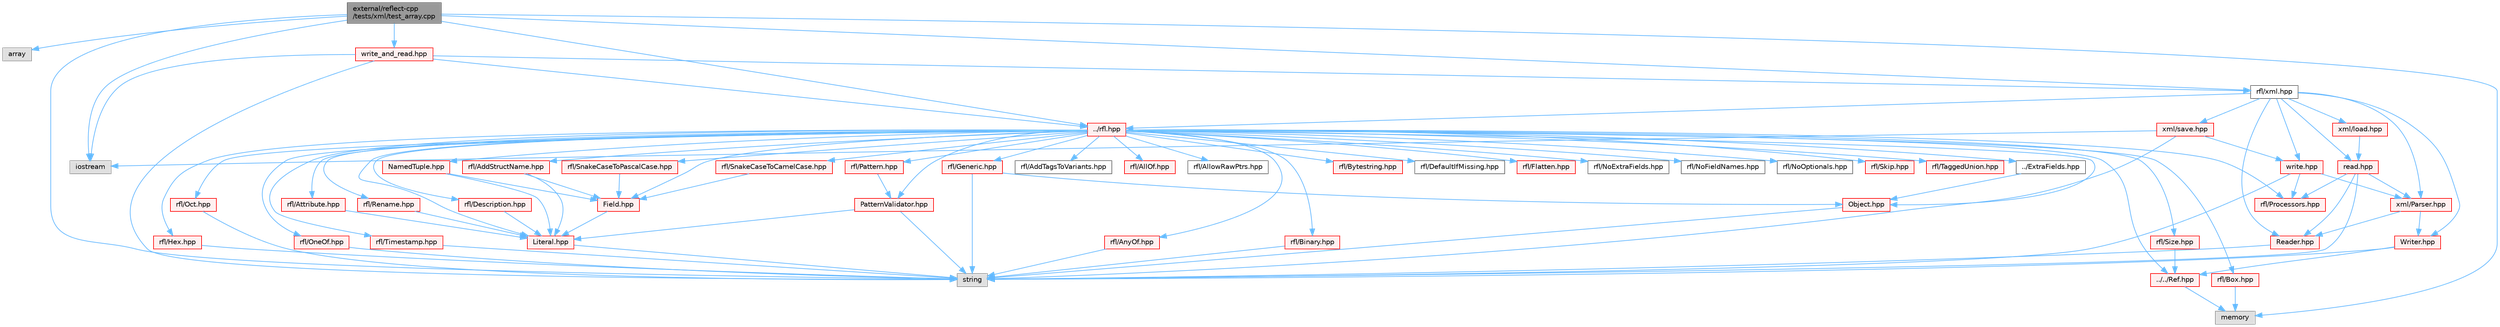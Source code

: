 digraph "external/reflect-cpp/tests/xml/test_array.cpp"
{
 // LATEX_PDF_SIZE
  bgcolor="transparent";
  edge [fontname=Helvetica,fontsize=10,labelfontname=Helvetica,labelfontsize=10];
  node [fontname=Helvetica,fontsize=10,shape=box,height=0.2,width=0.4];
  Node1 [id="Node000001",label="external/reflect-cpp\l/tests/xml/test_array.cpp",height=0.2,width=0.4,color="gray40", fillcolor="grey60", style="filled", fontcolor="black",tooltip=" "];
  Node1 -> Node2 [id="edge98_Node000001_Node000002",color="steelblue1",style="solid",tooltip=" "];
  Node2 [id="Node000002",label="array",height=0.2,width=0.4,color="grey60", fillcolor="#E0E0E0", style="filled",tooltip=" "];
  Node1 -> Node3 [id="edge99_Node000001_Node000003",color="steelblue1",style="solid",tooltip=" "];
  Node3 [id="Node000003",label="iostream",height=0.2,width=0.4,color="grey60", fillcolor="#E0E0E0", style="filled",tooltip=" "];
  Node1 -> Node4 [id="edge100_Node000001_Node000004",color="steelblue1",style="solid",tooltip=" "];
  Node4 [id="Node000004",label="memory",height=0.2,width=0.4,color="grey60", fillcolor="#E0E0E0", style="filled",tooltip=" "];
  Node1 -> Node5 [id="edge101_Node000001_Node000005",color="steelblue1",style="solid",tooltip=" "];
  Node5 [id="Node000005",label="rfl/xml.hpp",height=0.2,width=0.4,color="grey40", fillcolor="white", style="filled",URL="$xml_8hpp.html",tooltip=" "];
  Node5 -> Node6 [id="edge102_Node000005_Node000006",color="steelblue1",style="solid",tooltip=" "];
  Node6 [id="Node000006",label="../rfl.hpp",height=0.2,width=0.4,color="red", fillcolor="#FFF0F0", style="filled",URL="$rfl_8hpp.html",tooltip=" "];
  Node6 -> Node7 [id="edge103_Node000006_Node000007",color="steelblue1",style="solid",tooltip=" "];
  Node7 [id="Node000007",label="rfl/AddStructName.hpp",height=0.2,width=0.4,color="red", fillcolor="#FFF0F0", style="filled",URL="$_add_struct_name_8hpp.html",tooltip=" "];
  Node7 -> Node9 [id="edge104_Node000007_Node000009",color="steelblue1",style="solid",tooltip=" "];
  Node9 [id="Node000009",label="Field.hpp",height=0.2,width=0.4,color="red", fillcolor="#FFF0F0", style="filled",URL="$_field_8hpp.html",tooltip=" "];
  Node9 -> Node14 [id="edge105_Node000009_Node000014",color="steelblue1",style="solid",tooltip=" "];
  Node14 [id="Node000014",label="Literal.hpp",height=0.2,width=0.4,color="red", fillcolor="#FFF0F0", style="filled",URL="$_literal_8hpp.html",tooltip=" "];
  Node14 -> Node18 [id="edge106_Node000014_Node000018",color="steelblue1",style="solid",tooltip=" "];
  Node18 [id="Node000018",label="string",height=0.2,width=0.4,color="grey60", fillcolor="#E0E0E0", style="filled",tooltip=" "];
  Node7 -> Node14 [id="edge107_Node000007_Node000014",color="steelblue1",style="solid",tooltip=" "];
  Node6 -> Node55 [id="edge108_Node000006_Node000055",color="steelblue1",style="solid",tooltip=" "];
  Node55 [id="Node000055",label="rfl/AddTagsToVariants.hpp",height=0.2,width=0.4,color="grey40", fillcolor="white", style="filled",URL="$_add_tags_to_variants_8hpp.html",tooltip=" "];
  Node6 -> Node56 [id="edge109_Node000006_Node000056",color="steelblue1",style="solid",tooltip=" "];
  Node56 [id="Node000056",label="rfl/AllOf.hpp",height=0.2,width=0.4,color="red", fillcolor="#FFF0F0", style="filled",URL="$_all_of_8hpp.html",tooltip=" "];
  Node6 -> Node65 [id="edge110_Node000006_Node000065",color="steelblue1",style="solid",tooltip=" "];
  Node65 [id="Node000065",label="rfl/AllowRawPtrs.hpp",height=0.2,width=0.4,color="grey40", fillcolor="white", style="filled",URL="$_allow_raw_ptrs_8hpp.html",tooltip=" "];
  Node6 -> Node66 [id="edge111_Node000006_Node000066",color="steelblue1",style="solid",tooltip=" "];
  Node66 [id="Node000066",label="rfl/AnyOf.hpp",height=0.2,width=0.4,color="red", fillcolor="#FFF0F0", style="filled",URL="$_any_of_8hpp.html",tooltip=" "];
  Node66 -> Node18 [id="edge112_Node000066_Node000018",color="steelblue1",style="solid",tooltip=" "];
  Node6 -> Node68 [id="edge113_Node000006_Node000068",color="steelblue1",style="solid",tooltip=" "];
  Node68 [id="Node000068",label="rfl/Attribute.hpp",height=0.2,width=0.4,color="red", fillcolor="#FFF0F0", style="filled",URL="$_attribute_8hpp.html",tooltip=" "];
  Node68 -> Node14 [id="edge114_Node000068_Node000014",color="steelblue1",style="solid",tooltip=" "];
  Node6 -> Node69 [id="edge115_Node000006_Node000069",color="steelblue1",style="solid",tooltip=" "];
  Node69 [id="Node000069",label="rfl/Binary.hpp",height=0.2,width=0.4,color="red", fillcolor="#FFF0F0", style="filled",URL="$_binary_8hpp.html",tooltip=" "];
  Node69 -> Node18 [id="edge116_Node000069_Node000018",color="steelblue1",style="solid",tooltip=" "];
  Node6 -> Node71 [id="edge117_Node000006_Node000071",color="steelblue1",style="solid",tooltip=" "];
  Node71 [id="Node000071",label="rfl/Box.hpp",height=0.2,width=0.4,color="red", fillcolor="#FFF0F0", style="filled",URL="$_box_8hpp.html",tooltip=" "];
  Node71 -> Node4 [id="edge118_Node000071_Node000004",color="steelblue1",style="solid",tooltip=" "];
  Node6 -> Node72 [id="edge119_Node000006_Node000072",color="steelblue1",style="solid",tooltip=" "];
  Node72 [id="Node000072",label="rfl/Bytestring.hpp",height=0.2,width=0.4,color="red", fillcolor="#FFF0F0", style="filled",URL="$_bytestring_8hpp.html",tooltip=" "];
  Node6 -> Node73 [id="edge120_Node000006_Node000073",color="steelblue1",style="solid",tooltip=" "];
  Node73 [id="Node000073",label="rfl/DefaultIfMissing.hpp",height=0.2,width=0.4,color="grey40", fillcolor="white", style="filled",URL="$_default_if_missing_8hpp.html",tooltip=" "];
  Node6 -> Node74 [id="edge121_Node000006_Node000074",color="steelblue1",style="solid",tooltip=" "];
  Node74 [id="Node000074",label="rfl/Description.hpp",height=0.2,width=0.4,color="red", fillcolor="#FFF0F0", style="filled",URL="$_description_8hpp.html",tooltip=" "];
  Node74 -> Node14 [id="edge122_Node000074_Node000014",color="steelblue1",style="solid",tooltip=" "];
  Node6 -> Node49 [id="edge123_Node000006_Node000049",color="steelblue1",style="solid",tooltip=" "];
  Node49 [id="Node000049",label="../ExtraFields.hpp",height=0.2,width=0.4,color="grey40", fillcolor="white", style="filled",URL="$_extra_fields_8hpp.html",tooltip=" "];
  Node49 -> Node50 [id="edge124_Node000049_Node000050",color="steelblue1",style="solid",tooltip=" "];
  Node50 [id="Node000050",label="Object.hpp",height=0.2,width=0.4,color="red", fillcolor="#FFF0F0", style="filled",URL="$_object_8hpp.html",tooltip=" "];
  Node50 -> Node18 [id="edge125_Node000050_Node000018",color="steelblue1",style="solid",tooltip=" "];
  Node6 -> Node9 [id="edge126_Node000006_Node000009",color="steelblue1",style="solid",tooltip=" "];
  Node6 -> Node75 [id="edge127_Node000006_Node000075",color="steelblue1",style="solid",tooltip=" "];
  Node75 [id="Node000075",label="rfl/Flatten.hpp",height=0.2,width=0.4,color="red", fillcolor="#FFF0F0", style="filled",URL="$_flatten_8hpp.html",tooltip=" "];
  Node6 -> Node76 [id="edge128_Node000006_Node000076",color="steelblue1",style="solid",tooltip=" "];
  Node76 [id="Node000076",label="rfl/Generic.hpp",height=0.2,width=0.4,color="red", fillcolor="#FFF0F0", style="filled",URL="$_generic_8hpp.html",tooltip=" "];
  Node76 -> Node18 [id="edge129_Node000076_Node000018",color="steelblue1",style="solid",tooltip=" "];
  Node76 -> Node50 [id="edge130_Node000076_Node000050",color="steelblue1",style="solid",tooltip=" "];
  Node6 -> Node78 [id="edge131_Node000006_Node000078",color="steelblue1",style="solid",tooltip=" "];
  Node78 [id="Node000078",label="rfl/Hex.hpp",height=0.2,width=0.4,color="red", fillcolor="#FFF0F0", style="filled",URL="$_hex_8hpp.html",tooltip=" "];
  Node78 -> Node18 [id="edge132_Node000078_Node000018",color="steelblue1",style="solid",tooltip=" "];
  Node6 -> Node14 [id="edge133_Node000006_Node000014",color="steelblue1",style="solid",tooltip=" "];
  Node6 -> Node43 [id="edge134_Node000006_Node000043",color="steelblue1",style="solid",tooltip=" "];
  Node43 [id="Node000043",label="NamedTuple.hpp",height=0.2,width=0.4,color="red", fillcolor="#FFF0F0", style="filled",URL="$_named_tuple_8hpp.html",tooltip=" "];
  Node43 -> Node9 [id="edge135_Node000043_Node000009",color="steelblue1",style="solid",tooltip=" "];
  Node43 -> Node14 [id="edge136_Node000043_Node000014",color="steelblue1",style="solid",tooltip=" "];
  Node6 -> Node79 [id="edge137_Node000006_Node000079",color="steelblue1",style="solid",tooltip=" "];
  Node79 [id="Node000079",label="rfl/NoExtraFields.hpp",height=0.2,width=0.4,color="grey40", fillcolor="white", style="filled",URL="$_no_extra_fields_8hpp.html",tooltip=" "];
  Node6 -> Node80 [id="edge138_Node000006_Node000080",color="steelblue1",style="solid",tooltip=" "];
  Node80 [id="Node000080",label="rfl/NoFieldNames.hpp",height=0.2,width=0.4,color="grey40", fillcolor="white", style="filled",URL="$_no_field_names_8hpp.html",tooltip=" "];
  Node6 -> Node81 [id="edge139_Node000006_Node000081",color="steelblue1",style="solid",tooltip=" "];
  Node81 [id="Node000081",label="rfl/NoOptionals.hpp",height=0.2,width=0.4,color="grey40", fillcolor="white", style="filled",URL="$_no_optionals_8hpp.html",tooltip=" "];
  Node6 -> Node50 [id="edge140_Node000006_Node000050",color="steelblue1",style="solid",tooltip=" "];
  Node6 -> Node82 [id="edge141_Node000006_Node000082",color="steelblue1",style="solid",tooltip=" "];
  Node82 [id="Node000082",label="rfl/Oct.hpp",height=0.2,width=0.4,color="red", fillcolor="#FFF0F0", style="filled",URL="$_oct_8hpp.html",tooltip=" "];
  Node82 -> Node18 [id="edge142_Node000082_Node000018",color="steelblue1",style="solid",tooltip=" "];
  Node6 -> Node84 [id="edge143_Node000006_Node000084",color="steelblue1",style="solid",tooltip=" "];
  Node84 [id="Node000084",label="rfl/OneOf.hpp",height=0.2,width=0.4,color="red", fillcolor="#FFF0F0", style="filled",URL="$_one_of_8hpp.html",tooltip=" "];
  Node84 -> Node18 [id="edge144_Node000084_Node000018",color="steelblue1",style="solid",tooltip=" "];
  Node6 -> Node85 [id="edge145_Node000006_Node000085",color="steelblue1",style="solid",tooltip=" "];
  Node85 [id="Node000085",label="rfl/Pattern.hpp",height=0.2,width=0.4,color="red", fillcolor="#FFF0F0", style="filled",URL="$_pattern_8hpp.html",tooltip=" "];
  Node85 -> Node86 [id="edge146_Node000085_Node000086",color="steelblue1",style="solid",tooltip=" "];
  Node86 [id="Node000086",label="PatternValidator.hpp",height=0.2,width=0.4,color="red", fillcolor="#FFF0F0", style="filled",URL="$_pattern_validator_8hpp.html",tooltip=" "];
  Node86 -> Node18 [id="edge147_Node000086_Node000018",color="steelblue1",style="solid",tooltip=" "];
  Node86 -> Node14 [id="edge148_Node000086_Node000014",color="steelblue1",style="solid",tooltip=" "];
  Node6 -> Node86 [id="edge149_Node000006_Node000086",color="steelblue1",style="solid",tooltip=" "];
  Node6 -> Node92 [id="edge150_Node000006_Node000092",color="steelblue1",style="solid",tooltip=" "];
  Node92 [id="Node000092",label="rfl/Processors.hpp",height=0.2,width=0.4,color="red", fillcolor="#FFF0F0", style="filled",URL="$_processors_8hpp.html",tooltip=" "];
  Node6 -> Node59 [id="edge151_Node000006_Node000059",color="steelblue1",style="solid",tooltip=" "];
  Node59 [id="Node000059",label="../../Ref.hpp",height=0.2,width=0.4,color="red", fillcolor="#FFF0F0", style="filled",URL="$_ref_8hpp.html",tooltip=" "];
  Node59 -> Node4 [id="edge152_Node000059_Node000004",color="steelblue1",style="solid",tooltip=" "];
  Node6 -> Node101 [id="edge153_Node000006_Node000101",color="steelblue1",style="solid",tooltip=" "];
  Node101 [id="Node000101",label="rfl/Rename.hpp",height=0.2,width=0.4,color="red", fillcolor="#FFF0F0", style="filled",URL="$_rename_8hpp.html",tooltip=" "];
  Node101 -> Node14 [id="edge154_Node000101_Node000014",color="steelblue1",style="solid",tooltip=" "];
  Node6 -> Node102 [id="edge155_Node000006_Node000102",color="steelblue1",style="solid",tooltip=" "];
  Node102 [id="Node000102",label="rfl/Size.hpp",height=0.2,width=0.4,color="red", fillcolor="#FFF0F0", style="filled",URL="$_size_8hpp.html",tooltip=" "];
  Node102 -> Node59 [id="edge156_Node000102_Node000059",color="steelblue1",style="solid",tooltip=" "];
  Node6 -> Node103 [id="edge157_Node000006_Node000103",color="steelblue1",style="solid",tooltip=" "];
  Node103 [id="Node000103",label="rfl/Skip.hpp",height=0.2,width=0.4,color="red", fillcolor="#FFF0F0", style="filled",URL="$_skip_8hpp.html",tooltip=" "];
  Node6 -> Node105 [id="edge158_Node000006_Node000105",color="steelblue1",style="solid",tooltip=" "];
  Node105 [id="Node000105",label="rfl/SnakeCaseToCamelCase.hpp",height=0.2,width=0.4,color="red", fillcolor="#FFF0F0", style="filled",URL="$_snake_case_to_camel_case_8hpp.html",tooltip=" "];
  Node105 -> Node9 [id="edge159_Node000105_Node000009",color="steelblue1",style="solid",tooltip=" "];
  Node6 -> Node108 [id="edge160_Node000006_Node000108",color="steelblue1",style="solid",tooltip=" "];
  Node108 [id="Node000108",label="rfl/SnakeCaseToPascalCase.hpp",height=0.2,width=0.4,color="red", fillcolor="#FFF0F0", style="filled",URL="$_snake_case_to_pascal_case_8hpp.html",tooltip=" "];
  Node108 -> Node9 [id="edge161_Node000108_Node000009",color="steelblue1",style="solid",tooltip=" "];
  Node6 -> Node109 [id="edge162_Node000006_Node000109",color="steelblue1",style="solid",tooltip=" "];
  Node109 [id="Node000109",label="rfl/TaggedUnion.hpp",height=0.2,width=0.4,color="red", fillcolor="#FFF0F0", style="filled",URL="$_tagged_union_8hpp.html",tooltip=" "];
  Node6 -> Node151 [id="edge163_Node000006_Node000151",color="steelblue1",style="solid",tooltip=" "];
  Node151 [id="Node000151",label="rfl/Timestamp.hpp",height=0.2,width=0.4,color="red", fillcolor="#FFF0F0", style="filled",URL="$_timestamp_8hpp.html",tooltip=" "];
  Node151 -> Node18 [id="edge164_Node000151_Node000018",color="steelblue1",style="solid",tooltip=" "];
  Node5 -> Node297 [id="edge165_Node000005_Node000297",color="steelblue1",style="solid",tooltip=" "];
  Node297 [id="Node000297",label="xml/Parser.hpp",height=0.2,width=0.4,color="red", fillcolor="#FFF0F0", style="filled",URL="$xml_2_parser_8hpp.html",tooltip=" "];
  Node297 -> Node298 [id="edge166_Node000297_Node000298",color="steelblue1",style="solid",tooltip=" "];
  Node298 [id="Node000298",label="Reader.hpp",height=0.2,width=0.4,color="red", fillcolor="#FFF0F0", style="filled",URL="$xml_2_reader_8hpp.html",tooltip=" "];
  Node298 -> Node18 [id="edge167_Node000298_Node000018",color="steelblue1",style="solid",tooltip=" "];
  Node297 -> Node301 [id="edge168_Node000297_Node000301",color="steelblue1",style="solid",tooltip=" "];
  Node301 [id="Node000301",label="Writer.hpp",height=0.2,width=0.4,color="red", fillcolor="#FFF0F0", style="filled",URL="$xml_2_writer_8hpp.html",tooltip=" "];
  Node301 -> Node18 [id="edge169_Node000301_Node000018",color="steelblue1",style="solid",tooltip=" "];
  Node301 -> Node59 [id="edge170_Node000301_Node000059",color="steelblue1",style="solid",tooltip=" "];
  Node5 -> Node298 [id="edge171_Node000005_Node000298",color="steelblue1",style="solid",tooltip=" "];
  Node5 -> Node301 [id="edge172_Node000005_Node000301",color="steelblue1",style="solid",tooltip=" "];
  Node5 -> Node302 [id="edge173_Node000005_Node000302",color="steelblue1",style="solid",tooltip=" "];
  Node302 [id="Node000302",label="xml/load.hpp",height=0.2,width=0.4,color="red", fillcolor="#FFF0F0", style="filled",URL="$xml_2load_8hpp.html",tooltip=" "];
  Node302 -> Node305 [id="edge174_Node000302_Node000305",color="steelblue1",style="solid",tooltip=" "];
  Node305 [id="Node000305",label="read.hpp",height=0.2,width=0.4,color="red", fillcolor="#FFF0F0", style="filled",URL="$xml_2read_8hpp.html",tooltip=" "];
  Node305 -> Node18 [id="edge175_Node000305_Node000018",color="steelblue1",style="solid",tooltip=" "];
  Node305 -> Node92 [id="edge176_Node000305_Node000092",color="steelblue1",style="solid",tooltip=" "];
  Node305 -> Node297 [id="edge177_Node000305_Node000297",color="steelblue1",style="solid",tooltip=" "];
  Node305 -> Node298 [id="edge178_Node000305_Node000298",color="steelblue1",style="solid",tooltip=" "];
  Node5 -> Node305 [id="edge179_Node000005_Node000305",color="steelblue1",style="solid",tooltip=" "];
  Node5 -> Node306 [id="edge180_Node000005_Node000306",color="steelblue1",style="solid",tooltip=" "];
  Node306 [id="Node000306",label="xml/save.hpp",height=0.2,width=0.4,color="red", fillcolor="#FFF0F0", style="filled",URL="$xml_2save_8hpp.html",tooltip=" "];
  Node306 -> Node3 [id="edge181_Node000306_Node000003",color="steelblue1",style="solid",tooltip=" "];
  Node306 -> Node18 [id="edge182_Node000306_Node000018",color="steelblue1",style="solid",tooltip=" "];
  Node306 -> Node308 [id="edge183_Node000306_Node000308",color="steelblue1",style="solid",tooltip=" "];
  Node308 [id="Node000308",label="write.hpp",height=0.2,width=0.4,color="red", fillcolor="#FFF0F0", style="filled",URL="$xml_2write_8hpp.html",tooltip=" "];
  Node308 -> Node18 [id="edge184_Node000308_Node000018",color="steelblue1",style="solid",tooltip=" "];
  Node308 -> Node92 [id="edge185_Node000308_Node000092",color="steelblue1",style="solid",tooltip=" "];
  Node308 -> Node297 [id="edge186_Node000308_Node000297",color="steelblue1",style="solid",tooltip=" "];
  Node5 -> Node308 [id="edge187_Node000005_Node000308",color="steelblue1",style="solid",tooltip=" "];
  Node1 -> Node18 [id="edge188_Node000001_Node000018",color="steelblue1",style="solid",tooltip=" "];
  Node1 -> Node6 [id="edge189_Node000001_Node000006",color="steelblue1",style="solid",tooltip=" "];
  Node1 -> Node309 [id="edge190_Node000001_Node000309",color="steelblue1",style="solid",tooltip=" "];
  Node309 [id="Node000309",label="write_and_read.hpp",height=0.2,width=0.4,color="red", fillcolor="#FFF0F0", style="filled",URL="$xml_2write__and__read_8hpp.html",tooltip=" "];
  Node309 -> Node3 [id="edge191_Node000309_Node000003",color="steelblue1",style="solid",tooltip=" "];
  Node309 -> Node6 [id="edge192_Node000309_Node000006",color="steelblue1",style="solid",tooltip=" "];
  Node309 -> Node5 [id="edge193_Node000309_Node000005",color="steelblue1",style="solid",tooltip=" "];
  Node309 -> Node18 [id="edge194_Node000309_Node000018",color="steelblue1",style="solid",tooltip=" "];
}
